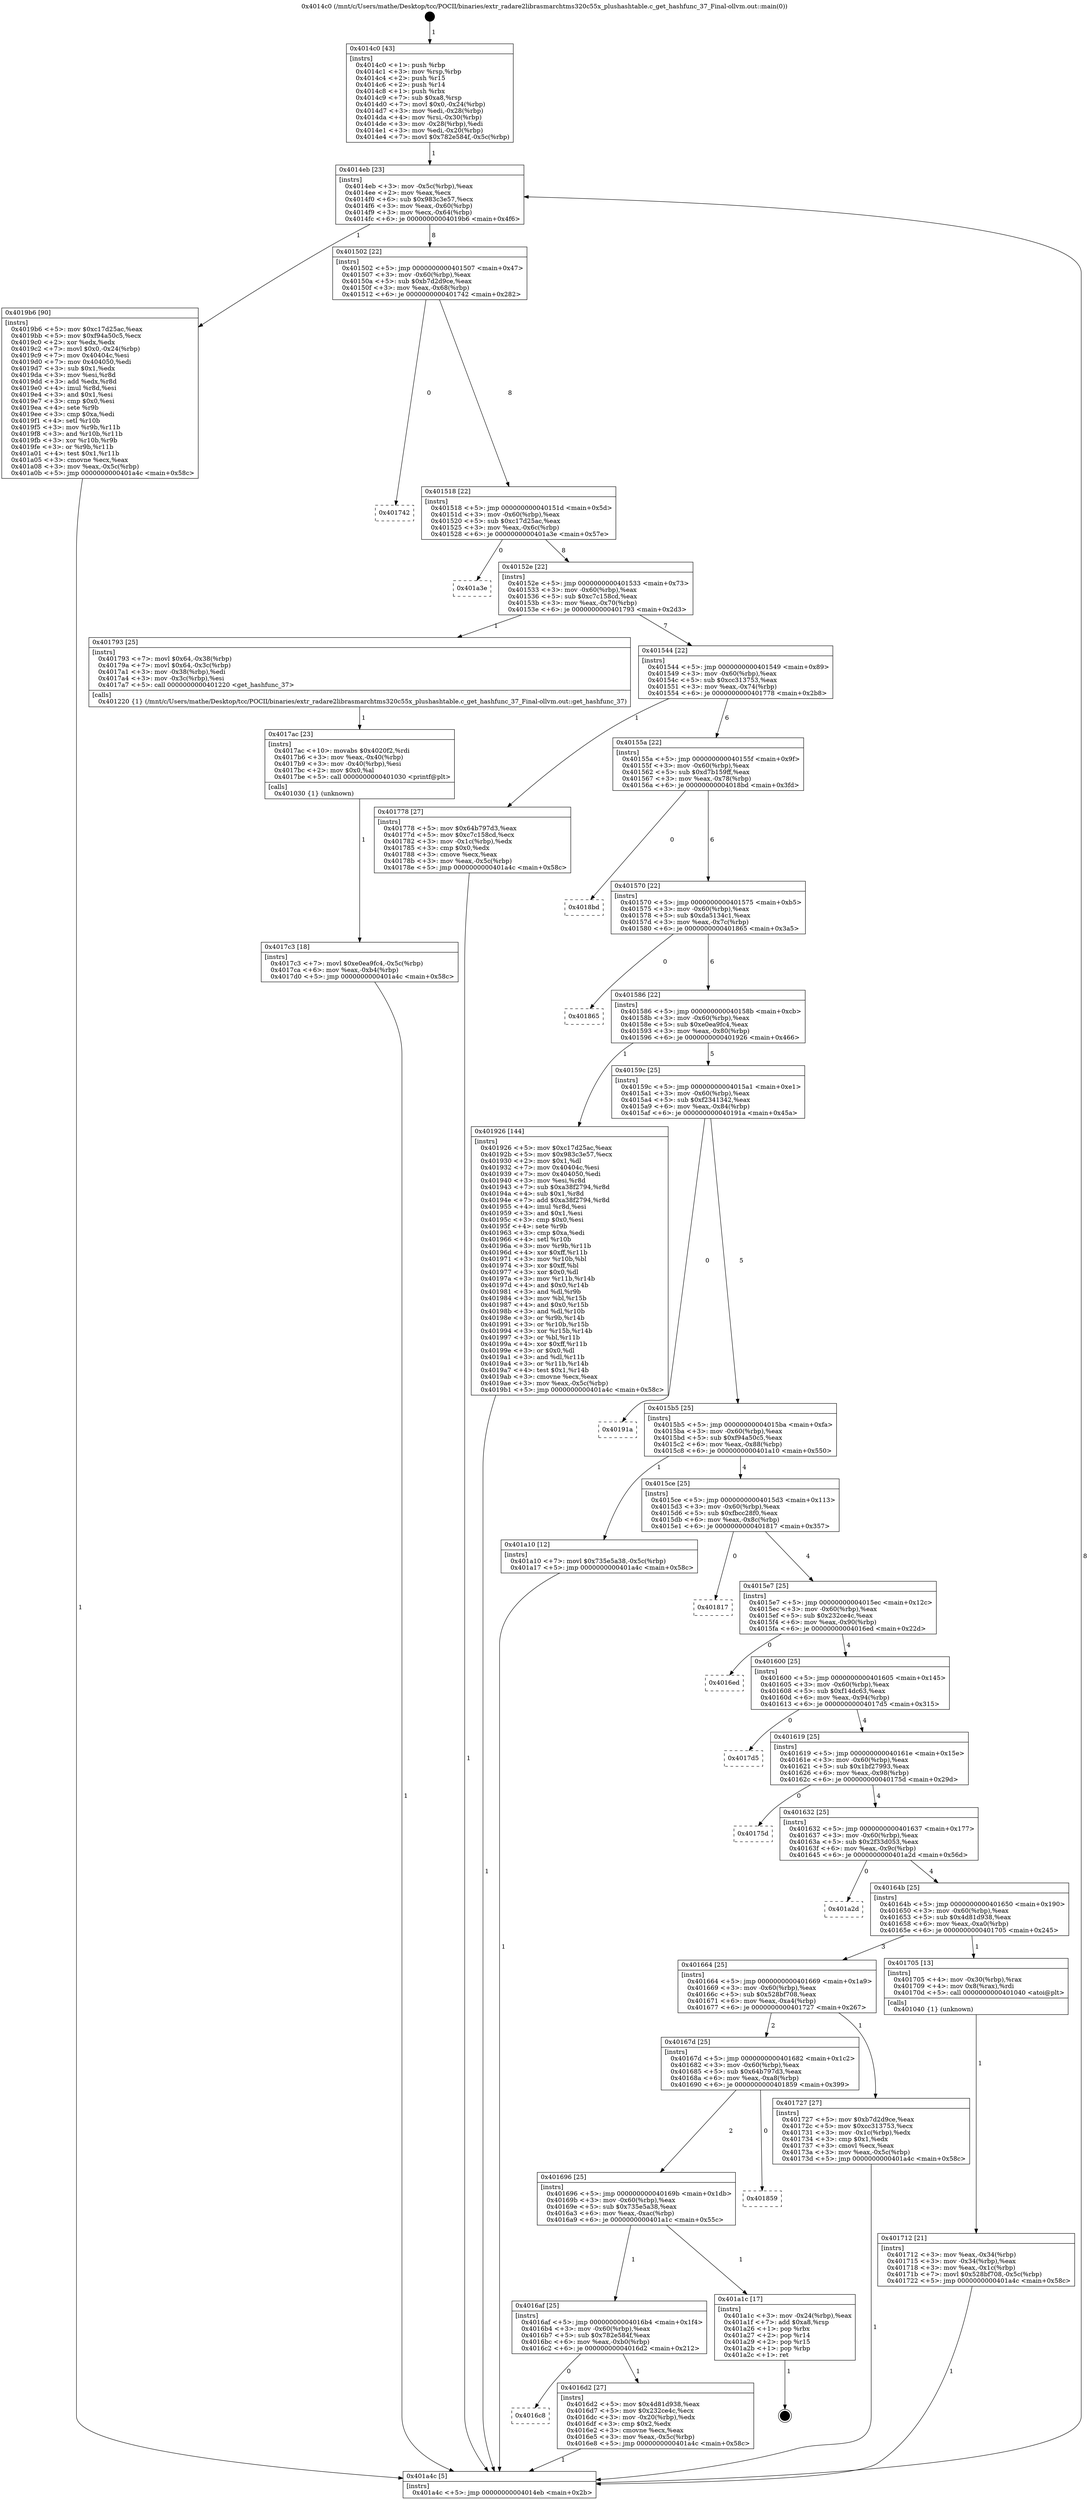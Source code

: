 digraph "0x4014c0" {
  label = "0x4014c0 (/mnt/c/Users/mathe/Desktop/tcc/POCII/binaries/extr_radare2librasmarchtms320c55x_plushashtable.c_get_hashfunc_37_Final-ollvm.out::main(0))"
  labelloc = "t"
  node[shape=record]

  Entry [label="",width=0.3,height=0.3,shape=circle,fillcolor=black,style=filled]
  "0x4014eb" [label="{
     0x4014eb [23]\l
     | [instrs]\l
     &nbsp;&nbsp;0x4014eb \<+3\>: mov -0x5c(%rbp),%eax\l
     &nbsp;&nbsp;0x4014ee \<+2\>: mov %eax,%ecx\l
     &nbsp;&nbsp;0x4014f0 \<+6\>: sub $0x983c3e57,%ecx\l
     &nbsp;&nbsp;0x4014f6 \<+3\>: mov %eax,-0x60(%rbp)\l
     &nbsp;&nbsp;0x4014f9 \<+3\>: mov %ecx,-0x64(%rbp)\l
     &nbsp;&nbsp;0x4014fc \<+6\>: je 00000000004019b6 \<main+0x4f6\>\l
  }"]
  "0x4019b6" [label="{
     0x4019b6 [90]\l
     | [instrs]\l
     &nbsp;&nbsp;0x4019b6 \<+5\>: mov $0xc17d25ac,%eax\l
     &nbsp;&nbsp;0x4019bb \<+5\>: mov $0xf94a50c5,%ecx\l
     &nbsp;&nbsp;0x4019c0 \<+2\>: xor %edx,%edx\l
     &nbsp;&nbsp;0x4019c2 \<+7\>: movl $0x0,-0x24(%rbp)\l
     &nbsp;&nbsp;0x4019c9 \<+7\>: mov 0x40404c,%esi\l
     &nbsp;&nbsp;0x4019d0 \<+7\>: mov 0x404050,%edi\l
     &nbsp;&nbsp;0x4019d7 \<+3\>: sub $0x1,%edx\l
     &nbsp;&nbsp;0x4019da \<+3\>: mov %esi,%r8d\l
     &nbsp;&nbsp;0x4019dd \<+3\>: add %edx,%r8d\l
     &nbsp;&nbsp;0x4019e0 \<+4\>: imul %r8d,%esi\l
     &nbsp;&nbsp;0x4019e4 \<+3\>: and $0x1,%esi\l
     &nbsp;&nbsp;0x4019e7 \<+3\>: cmp $0x0,%esi\l
     &nbsp;&nbsp;0x4019ea \<+4\>: sete %r9b\l
     &nbsp;&nbsp;0x4019ee \<+3\>: cmp $0xa,%edi\l
     &nbsp;&nbsp;0x4019f1 \<+4\>: setl %r10b\l
     &nbsp;&nbsp;0x4019f5 \<+3\>: mov %r9b,%r11b\l
     &nbsp;&nbsp;0x4019f8 \<+3\>: and %r10b,%r11b\l
     &nbsp;&nbsp;0x4019fb \<+3\>: xor %r10b,%r9b\l
     &nbsp;&nbsp;0x4019fe \<+3\>: or %r9b,%r11b\l
     &nbsp;&nbsp;0x401a01 \<+4\>: test $0x1,%r11b\l
     &nbsp;&nbsp;0x401a05 \<+3\>: cmovne %ecx,%eax\l
     &nbsp;&nbsp;0x401a08 \<+3\>: mov %eax,-0x5c(%rbp)\l
     &nbsp;&nbsp;0x401a0b \<+5\>: jmp 0000000000401a4c \<main+0x58c\>\l
  }"]
  "0x401502" [label="{
     0x401502 [22]\l
     | [instrs]\l
     &nbsp;&nbsp;0x401502 \<+5\>: jmp 0000000000401507 \<main+0x47\>\l
     &nbsp;&nbsp;0x401507 \<+3\>: mov -0x60(%rbp),%eax\l
     &nbsp;&nbsp;0x40150a \<+5\>: sub $0xb7d2d9ce,%eax\l
     &nbsp;&nbsp;0x40150f \<+3\>: mov %eax,-0x68(%rbp)\l
     &nbsp;&nbsp;0x401512 \<+6\>: je 0000000000401742 \<main+0x282\>\l
  }"]
  Exit [label="",width=0.3,height=0.3,shape=circle,fillcolor=black,style=filled,peripheries=2]
  "0x401742" [label="{
     0x401742\l
  }", style=dashed]
  "0x401518" [label="{
     0x401518 [22]\l
     | [instrs]\l
     &nbsp;&nbsp;0x401518 \<+5\>: jmp 000000000040151d \<main+0x5d\>\l
     &nbsp;&nbsp;0x40151d \<+3\>: mov -0x60(%rbp),%eax\l
     &nbsp;&nbsp;0x401520 \<+5\>: sub $0xc17d25ac,%eax\l
     &nbsp;&nbsp;0x401525 \<+3\>: mov %eax,-0x6c(%rbp)\l
     &nbsp;&nbsp;0x401528 \<+6\>: je 0000000000401a3e \<main+0x57e\>\l
  }"]
  "0x4017c3" [label="{
     0x4017c3 [18]\l
     | [instrs]\l
     &nbsp;&nbsp;0x4017c3 \<+7\>: movl $0xe0ea9fc4,-0x5c(%rbp)\l
     &nbsp;&nbsp;0x4017ca \<+6\>: mov %eax,-0xb4(%rbp)\l
     &nbsp;&nbsp;0x4017d0 \<+5\>: jmp 0000000000401a4c \<main+0x58c\>\l
  }"]
  "0x401a3e" [label="{
     0x401a3e\l
  }", style=dashed]
  "0x40152e" [label="{
     0x40152e [22]\l
     | [instrs]\l
     &nbsp;&nbsp;0x40152e \<+5\>: jmp 0000000000401533 \<main+0x73\>\l
     &nbsp;&nbsp;0x401533 \<+3\>: mov -0x60(%rbp),%eax\l
     &nbsp;&nbsp;0x401536 \<+5\>: sub $0xc7c158cd,%eax\l
     &nbsp;&nbsp;0x40153b \<+3\>: mov %eax,-0x70(%rbp)\l
     &nbsp;&nbsp;0x40153e \<+6\>: je 0000000000401793 \<main+0x2d3\>\l
  }"]
  "0x4017ac" [label="{
     0x4017ac [23]\l
     | [instrs]\l
     &nbsp;&nbsp;0x4017ac \<+10\>: movabs $0x4020f2,%rdi\l
     &nbsp;&nbsp;0x4017b6 \<+3\>: mov %eax,-0x40(%rbp)\l
     &nbsp;&nbsp;0x4017b9 \<+3\>: mov -0x40(%rbp),%esi\l
     &nbsp;&nbsp;0x4017bc \<+2\>: mov $0x0,%al\l
     &nbsp;&nbsp;0x4017be \<+5\>: call 0000000000401030 \<printf@plt\>\l
     | [calls]\l
     &nbsp;&nbsp;0x401030 \{1\} (unknown)\l
  }"]
  "0x401793" [label="{
     0x401793 [25]\l
     | [instrs]\l
     &nbsp;&nbsp;0x401793 \<+7\>: movl $0x64,-0x38(%rbp)\l
     &nbsp;&nbsp;0x40179a \<+7\>: movl $0x64,-0x3c(%rbp)\l
     &nbsp;&nbsp;0x4017a1 \<+3\>: mov -0x38(%rbp),%edi\l
     &nbsp;&nbsp;0x4017a4 \<+3\>: mov -0x3c(%rbp),%esi\l
     &nbsp;&nbsp;0x4017a7 \<+5\>: call 0000000000401220 \<get_hashfunc_37\>\l
     | [calls]\l
     &nbsp;&nbsp;0x401220 \{1\} (/mnt/c/Users/mathe/Desktop/tcc/POCII/binaries/extr_radare2librasmarchtms320c55x_plushashtable.c_get_hashfunc_37_Final-ollvm.out::get_hashfunc_37)\l
  }"]
  "0x401544" [label="{
     0x401544 [22]\l
     | [instrs]\l
     &nbsp;&nbsp;0x401544 \<+5\>: jmp 0000000000401549 \<main+0x89\>\l
     &nbsp;&nbsp;0x401549 \<+3\>: mov -0x60(%rbp),%eax\l
     &nbsp;&nbsp;0x40154c \<+5\>: sub $0xcc313753,%eax\l
     &nbsp;&nbsp;0x401551 \<+3\>: mov %eax,-0x74(%rbp)\l
     &nbsp;&nbsp;0x401554 \<+6\>: je 0000000000401778 \<main+0x2b8\>\l
  }"]
  "0x401712" [label="{
     0x401712 [21]\l
     | [instrs]\l
     &nbsp;&nbsp;0x401712 \<+3\>: mov %eax,-0x34(%rbp)\l
     &nbsp;&nbsp;0x401715 \<+3\>: mov -0x34(%rbp),%eax\l
     &nbsp;&nbsp;0x401718 \<+3\>: mov %eax,-0x1c(%rbp)\l
     &nbsp;&nbsp;0x40171b \<+7\>: movl $0x528bf708,-0x5c(%rbp)\l
     &nbsp;&nbsp;0x401722 \<+5\>: jmp 0000000000401a4c \<main+0x58c\>\l
  }"]
  "0x401778" [label="{
     0x401778 [27]\l
     | [instrs]\l
     &nbsp;&nbsp;0x401778 \<+5\>: mov $0x64b797d3,%eax\l
     &nbsp;&nbsp;0x40177d \<+5\>: mov $0xc7c158cd,%ecx\l
     &nbsp;&nbsp;0x401782 \<+3\>: mov -0x1c(%rbp),%edx\l
     &nbsp;&nbsp;0x401785 \<+3\>: cmp $0x0,%edx\l
     &nbsp;&nbsp;0x401788 \<+3\>: cmove %ecx,%eax\l
     &nbsp;&nbsp;0x40178b \<+3\>: mov %eax,-0x5c(%rbp)\l
     &nbsp;&nbsp;0x40178e \<+5\>: jmp 0000000000401a4c \<main+0x58c\>\l
  }"]
  "0x40155a" [label="{
     0x40155a [22]\l
     | [instrs]\l
     &nbsp;&nbsp;0x40155a \<+5\>: jmp 000000000040155f \<main+0x9f\>\l
     &nbsp;&nbsp;0x40155f \<+3\>: mov -0x60(%rbp),%eax\l
     &nbsp;&nbsp;0x401562 \<+5\>: sub $0xd7b159ff,%eax\l
     &nbsp;&nbsp;0x401567 \<+3\>: mov %eax,-0x78(%rbp)\l
     &nbsp;&nbsp;0x40156a \<+6\>: je 00000000004018bd \<main+0x3fd\>\l
  }"]
  "0x4014c0" [label="{
     0x4014c0 [43]\l
     | [instrs]\l
     &nbsp;&nbsp;0x4014c0 \<+1\>: push %rbp\l
     &nbsp;&nbsp;0x4014c1 \<+3\>: mov %rsp,%rbp\l
     &nbsp;&nbsp;0x4014c4 \<+2\>: push %r15\l
     &nbsp;&nbsp;0x4014c6 \<+2\>: push %r14\l
     &nbsp;&nbsp;0x4014c8 \<+1\>: push %rbx\l
     &nbsp;&nbsp;0x4014c9 \<+7\>: sub $0xa8,%rsp\l
     &nbsp;&nbsp;0x4014d0 \<+7\>: movl $0x0,-0x24(%rbp)\l
     &nbsp;&nbsp;0x4014d7 \<+3\>: mov %edi,-0x28(%rbp)\l
     &nbsp;&nbsp;0x4014da \<+4\>: mov %rsi,-0x30(%rbp)\l
     &nbsp;&nbsp;0x4014de \<+3\>: mov -0x28(%rbp),%edi\l
     &nbsp;&nbsp;0x4014e1 \<+3\>: mov %edi,-0x20(%rbp)\l
     &nbsp;&nbsp;0x4014e4 \<+7\>: movl $0x782e584f,-0x5c(%rbp)\l
  }"]
  "0x4018bd" [label="{
     0x4018bd\l
  }", style=dashed]
  "0x401570" [label="{
     0x401570 [22]\l
     | [instrs]\l
     &nbsp;&nbsp;0x401570 \<+5\>: jmp 0000000000401575 \<main+0xb5\>\l
     &nbsp;&nbsp;0x401575 \<+3\>: mov -0x60(%rbp),%eax\l
     &nbsp;&nbsp;0x401578 \<+5\>: sub $0xda5134c1,%eax\l
     &nbsp;&nbsp;0x40157d \<+3\>: mov %eax,-0x7c(%rbp)\l
     &nbsp;&nbsp;0x401580 \<+6\>: je 0000000000401865 \<main+0x3a5\>\l
  }"]
  "0x401a4c" [label="{
     0x401a4c [5]\l
     | [instrs]\l
     &nbsp;&nbsp;0x401a4c \<+5\>: jmp 00000000004014eb \<main+0x2b\>\l
  }"]
  "0x401865" [label="{
     0x401865\l
  }", style=dashed]
  "0x401586" [label="{
     0x401586 [22]\l
     | [instrs]\l
     &nbsp;&nbsp;0x401586 \<+5\>: jmp 000000000040158b \<main+0xcb\>\l
     &nbsp;&nbsp;0x40158b \<+3\>: mov -0x60(%rbp),%eax\l
     &nbsp;&nbsp;0x40158e \<+5\>: sub $0xe0ea9fc4,%eax\l
     &nbsp;&nbsp;0x401593 \<+3\>: mov %eax,-0x80(%rbp)\l
     &nbsp;&nbsp;0x401596 \<+6\>: je 0000000000401926 \<main+0x466\>\l
  }"]
  "0x4016c8" [label="{
     0x4016c8\l
  }", style=dashed]
  "0x401926" [label="{
     0x401926 [144]\l
     | [instrs]\l
     &nbsp;&nbsp;0x401926 \<+5\>: mov $0xc17d25ac,%eax\l
     &nbsp;&nbsp;0x40192b \<+5\>: mov $0x983c3e57,%ecx\l
     &nbsp;&nbsp;0x401930 \<+2\>: mov $0x1,%dl\l
     &nbsp;&nbsp;0x401932 \<+7\>: mov 0x40404c,%esi\l
     &nbsp;&nbsp;0x401939 \<+7\>: mov 0x404050,%edi\l
     &nbsp;&nbsp;0x401940 \<+3\>: mov %esi,%r8d\l
     &nbsp;&nbsp;0x401943 \<+7\>: sub $0xa38f2794,%r8d\l
     &nbsp;&nbsp;0x40194a \<+4\>: sub $0x1,%r8d\l
     &nbsp;&nbsp;0x40194e \<+7\>: add $0xa38f2794,%r8d\l
     &nbsp;&nbsp;0x401955 \<+4\>: imul %r8d,%esi\l
     &nbsp;&nbsp;0x401959 \<+3\>: and $0x1,%esi\l
     &nbsp;&nbsp;0x40195c \<+3\>: cmp $0x0,%esi\l
     &nbsp;&nbsp;0x40195f \<+4\>: sete %r9b\l
     &nbsp;&nbsp;0x401963 \<+3\>: cmp $0xa,%edi\l
     &nbsp;&nbsp;0x401966 \<+4\>: setl %r10b\l
     &nbsp;&nbsp;0x40196a \<+3\>: mov %r9b,%r11b\l
     &nbsp;&nbsp;0x40196d \<+4\>: xor $0xff,%r11b\l
     &nbsp;&nbsp;0x401971 \<+3\>: mov %r10b,%bl\l
     &nbsp;&nbsp;0x401974 \<+3\>: xor $0xff,%bl\l
     &nbsp;&nbsp;0x401977 \<+3\>: xor $0x0,%dl\l
     &nbsp;&nbsp;0x40197a \<+3\>: mov %r11b,%r14b\l
     &nbsp;&nbsp;0x40197d \<+4\>: and $0x0,%r14b\l
     &nbsp;&nbsp;0x401981 \<+3\>: and %dl,%r9b\l
     &nbsp;&nbsp;0x401984 \<+3\>: mov %bl,%r15b\l
     &nbsp;&nbsp;0x401987 \<+4\>: and $0x0,%r15b\l
     &nbsp;&nbsp;0x40198b \<+3\>: and %dl,%r10b\l
     &nbsp;&nbsp;0x40198e \<+3\>: or %r9b,%r14b\l
     &nbsp;&nbsp;0x401991 \<+3\>: or %r10b,%r15b\l
     &nbsp;&nbsp;0x401994 \<+3\>: xor %r15b,%r14b\l
     &nbsp;&nbsp;0x401997 \<+3\>: or %bl,%r11b\l
     &nbsp;&nbsp;0x40199a \<+4\>: xor $0xff,%r11b\l
     &nbsp;&nbsp;0x40199e \<+3\>: or $0x0,%dl\l
     &nbsp;&nbsp;0x4019a1 \<+3\>: and %dl,%r11b\l
     &nbsp;&nbsp;0x4019a4 \<+3\>: or %r11b,%r14b\l
     &nbsp;&nbsp;0x4019a7 \<+4\>: test $0x1,%r14b\l
     &nbsp;&nbsp;0x4019ab \<+3\>: cmovne %ecx,%eax\l
     &nbsp;&nbsp;0x4019ae \<+3\>: mov %eax,-0x5c(%rbp)\l
     &nbsp;&nbsp;0x4019b1 \<+5\>: jmp 0000000000401a4c \<main+0x58c\>\l
  }"]
  "0x40159c" [label="{
     0x40159c [25]\l
     | [instrs]\l
     &nbsp;&nbsp;0x40159c \<+5\>: jmp 00000000004015a1 \<main+0xe1\>\l
     &nbsp;&nbsp;0x4015a1 \<+3\>: mov -0x60(%rbp),%eax\l
     &nbsp;&nbsp;0x4015a4 \<+5\>: sub $0xf2341342,%eax\l
     &nbsp;&nbsp;0x4015a9 \<+6\>: mov %eax,-0x84(%rbp)\l
     &nbsp;&nbsp;0x4015af \<+6\>: je 000000000040191a \<main+0x45a\>\l
  }"]
  "0x4016d2" [label="{
     0x4016d2 [27]\l
     | [instrs]\l
     &nbsp;&nbsp;0x4016d2 \<+5\>: mov $0x4d81d938,%eax\l
     &nbsp;&nbsp;0x4016d7 \<+5\>: mov $0x232ce4c,%ecx\l
     &nbsp;&nbsp;0x4016dc \<+3\>: mov -0x20(%rbp),%edx\l
     &nbsp;&nbsp;0x4016df \<+3\>: cmp $0x2,%edx\l
     &nbsp;&nbsp;0x4016e2 \<+3\>: cmovne %ecx,%eax\l
     &nbsp;&nbsp;0x4016e5 \<+3\>: mov %eax,-0x5c(%rbp)\l
     &nbsp;&nbsp;0x4016e8 \<+5\>: jmp 0000000000401a4c \<main+0x58c\>\l
  }"]
  "0x40191a" [label="{
     0x40191a\l
  }", style=dashed]
  "0x4015b5" [label="{
     0x4015b5 [25]\l
     | [instrs]\l
     &nbsp;&nbsp;0x4015b5 \<+5\>: jmp 00000000004015ba \<main+0xfa\>\l
     &nbsp;&nbsp;0x4015ba \<+3\>: mov -0x60(%rbp),%eax\l
     &nbsp;&nbsp;0x4015bd \<+5\>: sub $0xf94a50c5,%eax\l
     &nbsp;&nbsp;0x4015c2 \<+6\>: mov %eax,-0x88(%rbp)\l
     &nbsp;&nbsp;0x4015c8 \<+6\>: je 0000000000401a10 \<main+0x550\>\l
  }"]
  "0x4016af" [label="{
     0x4016af [25]\l
     | [instrs]\l
     &nbsp;&nbsp;0x4016af \<+5\>: jmp 00000000004016b4 \<main+0x1f4\>\l
     &nbsp;&nbsp;0x4016b4 \<+3\>: mov -0x60(%rbp),%eax\l
     &nbsp;&nbsp;0x4016b7 \<+5\>: sub $0x782e584f,%eax\l
     &nbsp;&nbsp;0x4016bc \<+6\>: mov %eax,-0xb0(%rbp)\l
     &nbsp;&nbsp;0x4016c2 \<+6\>: je 00000000004016d2 \<main+0x212\>\l
  }"]
  "0x401a10" [label="{
     0x401a10 [12]\l
     | [instrs]\l
     &nbsp;&nbsp;0x401a10 \<+7\>: movl $0x735e5a38,-0x5c(%rbp)\l
     &nbsp;&nbsp;0x401a17 \<+5\>: jmp 0000000000401a4c \<main+0x58c\>\l
  }"]
  "0x4015ce" [label="{
     0x4015ce [25]\l
     | [instrs]\l
     &nbsp;&nbsp;0x4015ce \<+5\>: jmp 00000000004015d3 \<main+0x113\>\l
     &nbsp;&nbsp;0x4015d3 \<+3\>: mov -0x60(%rbp),%eax\l
     &nbsp;&nbsp;0x4015d6 \<+5\>: sub $0xfbcc28f0,%eax\l
     &nbsp;&nbsp;0x4015db \<+6\>: mov %eax,-0x8c(%rbp)\l
     &nbsp;&nbsp;0x4015e1 \<+6\>: je 0000000000401817 \<main+0x357\>\l
  }"]
  "0x401a1c" [label="{
     0x401a1c [17]\l
     | [instrs]\l
     &nbsp;&nbsp;0x401a1c \<+3\>: mov -0x24(%rbp),%eax\l
     &nbsp;&nbsp;0x401a1f \<+7\>: add $0xa8,%rsp\l
     &nbsp;&nbsp;0x401a26 \<+1\>: pop %rbx\l
     &nbsp;&nbsp;0x401a27 \<+2\>: pop %r14\l
     &nbsp;&nbsp;0x401a29 \<+2\>: pop %r15\l
     &nbsp;&nbsp;0x401a2b \<+1\>: pop %rbp\l
     &nbsp;&nbsp;0x401a2c \<+1\>: ret\l
  }"]
  "0x401817" [label="{
     0x401817\l
  }", style=dashed]
  "0x4015e7" [label="{
     0x4015e7 [25]\l
     | [instrs]\l
     &nbsp;&nbsp;0x4015e7 \<+5\>: jmp 00000000004015ec \<main+0x12c\>\l
     &nbsp;&nbsp;0x4015ec \<+3\>: mov -0x60(%rbp),%eax\l
     &nbsp;&nbsp;0x4015ef \<+5\>: sub $0x232ce4c,%eax\l
     &nbsp;&nbsp;0x4015f4 \<+6\>: mov %eax,-0x90(%rbp)\l
     &nbsp;&nbsp;0x4015fa \<+6\>: je 00000000004016ed \<main+0x22d\>\l
  }"]
  "0x401696" [label="{
     0x401696 [25]\l
     | [instrs]\l
     &nbsp;&nbsp;0x401696 \<+5\>: jmp 000000000040169b \<main+0x1db\>\l
     &nbsp;&nbsp;0x40169b \<+3\>: mov -0x60(%rbp),%eax\l
     &nbsp;&nbsp;0x40169e \<+5\>: sub $0x735e5a38,%eax\l
     &nbsp;&nbsp;0x4016a3 \<+6\>: mov %eax,-0xac(%rbp)\l
     &nbsp;&nbsp;0x4016a9 \<+6\>: je 0000000000401a1c \<main+0x55c\>\l
  }"]
  "0x4016ed" [label="{
     0x4016ed\l
  }", style=dashed]
  "0x401600" [label="{
     0x401600 [25]\l
     | [instrs]\l
     &nbsp;&nbsp;0x401600 \<+5\>: jmp 0000000000401605 \<main+0x145\>\l
     &nbsp;&nbsp;0x401605 \<+3\>: mov -0x60(%rbp),%eax\l
     &nbsp;&nbsp;0x401608 \<+5\>: sub $0xf14dc63,%eax\l
     &nbsp;&nbsp;0x40160d \<+6\>: mov %eax,-0x94(%rbp)\l
     &nbsp;&nbsp;0x401613 \<+6\>: je 00000000004017d5 \<main+0x315\>\l
  }"]
  "0x401859" [label="{
     0x401859\l
  }", style=dashed]
  "0x4017d5" [label="{
     0x4017d5\l
  }", style=dashed]
  "0x401619" [label="{
     0x401619 [25]\l
     | [instrs]\l
     &nbsp;&nbsp;0x401619 \<+5\>: jmp 000000000040161e \<main+0x15e\>\l
     &nbsp;&nbsp;0x40161e \<+3\>: mov -0x60(%rbp),%eax\l
     &nbsp;&nbsp;0x401621 \<+5\>: sub $0x1bf27993,%eax\l
     &nbsp;&nbsp;0x401626 \<+6\>: mov %eax,-0x98(%rbp)\l
     &nbsp;&nbsp;0x40162c \<+6\>: je 000000000040175d \<main+0x29d\>\l
  }"]
  "0x40167d" [label="{
     0x40167d [25]\l
     | [instrs]\l
     &nbsp;&nbsp;0x40167d \<+5\>: jmp 0000000000401682 \<main+0x1c2\>\l
     &nbsp;&nbsp;0x401682 \<+3\>: mov -0x60(%rbp),%eax\l
     &nbsp;&nbsp;0x401685 \<+5\>: sub $0x64b797d3,%eax\l
     &nbsp;&nbsp;0x40168a \<+6\>: mov %eax,-0xa8(%rbp)\l
     &nbsp;&nbsp;0x401690 \<+6\>: je 0000000000401859 \<main+0x399\>\l
  }"]
  "0x40175d" [label="{
     0x40175d\l
  }", style=dashed]
  "0x401632" [label="{
     0x401632 [25]\l
     | [instrs]\l
     &nbsp;&nbsp;0x401632 \<+5\>: jmp 0000000000401637 \<main+0x177\>\l
     &nbsp;&nbsp;0x401637 \<+3\>: mov -0x60(%rbp),%eax\l
     &nbsp;&nbsp;0x40163a \<+5\>: sub $0x2f33d053,%eax\l
     &nbsp;&nbsp;0x40163f \<+6\>: mov %eax,-0x9c(%rbp)\l
     &nbsp;&nbsp;0x401645 \<+6\>: je 0000000000401a2d \<main+0x56d\>\l
  }"]
  "0x401727" [label="{
     0x401727 [27]\l
     | [instrs]\l
     &nbsp;&nbsp;0x401727 \<+5\>: mov $0xb7d2d9ce,%eax\l
     &nbsp;&nbsp;0x40172c \<+5\>: mov $0xcc313753,%ecx\l
     &nbsp;&nbsp;0x401731 \<+3\>: mov -0x1c(%rbp),%edx\l
     &nbsp;&nbsp;0x401734 \<+3\>: cmp $0x1,%edx\l
     &nbsp;&nbsp;0x401737 \<+3\>: cmovl %ecx,%eax\l
     &nbsp;&nbsp;0x40173a \<+3\>: mov %eax,-0x5c(%rbp)\l
     &nbsp;&nbsp;0x40173d \<+5\>: jmp 0000000000401a4c \<main+0x58c\>\l
  }"]
  "0x401a2d" [label="{
     0x401a2d\l
  }", style=dashed]
  "0x40164b" [label="{
     0x40164b [25]\l
     | [instrs]\l
     &nbsp;&nbsp;0x40164b \<+5\>: jmp 0000000000401650 \<main+0x190\>\l
     &nbsp;&nbsp;0x401650 \<+3\>: mov -0x60(%rbp),%eax\l
     &nbsp;&nbsp;0x401653 \<+5\>: sub $0x4d81d938,%eax\l
     &nbsp;&nbsp;0x401658 \<+6\>: mov %eax,-0xa0(%rbp)\l
     &nbsp;&nbsp;0x40165e \<+6\>: je 0000000000401705 \<main+0x245\>\l
  }"]
  "0x401664" [label="{
     0x401664 [25]\l
     | [instrs]\l
     &nbsp;&nbsp;0x401664 \<+5\>: jmp 0000000000401669 \<main+0x1a9\>\l
     &nbsp;&nbsp;0x401669 \<+3\>: mov -0x60(%rbp),%eax\l
     &nbsp;&nbsp;0x40166c \<+5\>: sub $0x528bf708,%eax\l
     &nbsp;&nbsp;0x401671 \<+6\>: mov %eax,-0xa4(%rbp)\l
     &nbsp;&nbsp;0x401677 \<+6\>: je 0000000000401727 \<main+0x267\>\l
  }"]
  "0x401705" [label="{
     0x401705 [13]\l
     | [instrs]\l
     &nbsp;&nbsp;0x401705 \<+4\>: mov -0x30(%rbp),%rax\l
     &nbsp;&nbsp;0x401709 \<+4\>: mov 0x8(%rax),%rdi\l
     &nbsp;&nbsp;0x40170d \<+5\>: call 0000000000401040 \<atoi@plt\>\l
     | [calls]\l
     &nbsp;&nbsp;0x401040 \{1\} (unknown)\l
  }"]
  Entry -> "0x4014c0" [label=" 1"]
  "0x4014eb" -> "0x4019b6" [label=" 1"]
  "0x4014eb" -> "0x401502" [label=" 8"]
  "0x401a1c" -> Exit [label=" 1"]
  "0x401502" -> "0x401742" [label=" 0"]
  "0x401502" -> "0x401518" [label=" 8"]
  "0x401a10" -> "0x401a4c" [label=" 1"]
  "0x401518" -> "0x401a3e" [label=" 0"]
  "0x401518" -> "0x40152e" [label=" 8"]
  "0x4019b6" -> "0x401a4c" [label=" 1"]
  "0x40152e" -> "0x401793" [label=" 1"]
  "0x40152e" -> "0x401544" [label=" 7"]
  "0x401926" -> "0x401a4c" [label=" 1"]
  "0x401544" -> "0x401778" [label=" 1"]
  "0x401544" -> "0x40155a" [label=" 6"]
  "0x4017c3" -> "0x401a4c" [label=" 1"]
  "0x40155a" -> "0x4018bd" [label=" 0"]
  "0x40155a" -> "0x401570" [label=" 6"]
  "0x4017ac" -> "0x4017c3" [label=" 1"]
  "0x401570" -> "0x401865" [label=" 0"]
  "0x401570" -> "0x401586" [label=" 6"]
  "0x401793" -> "0x4017ac" [label=" 1"]
  "0x401586" -> "0x401926" [label=" 1"]
  "0x401586" -> "0x40159c" [label=" 5"]
  "0x401778" -> "0x401a4c" [label=" 1"]
  "0x40159c" -> "0x40191a" [label=" 0"]
  "0x40159c" -> "0x4015b5" [label=" 5"]
  "0x401727" -> "0x401a4c" [label=" 1"]
  "0x4015b5" -> "0x401a10" [label=" 1"]
  "0x4015b5" -> "0x4015ce" [label=" 4"]
  "0x401705" -> "0x401712" [label=" 1"]
  "0x4015ce" -> "0x401817" [label=" 0"]
  "0x4015ce" -> "0x4015e7" [label=" 4"]
  "0x401a4c" -> "0x4014eb" [label=" 8"]
  "0x4015e7" -> "0x4016ed" [label=" 0"]
  "0x4015e7" -> "0x401600" [label=" 4"]
  "0x4016d2" -> "0x401a4c" [label=" 1"]
  "0x401600" -> "0x4017d5" [label=" 0"]
  "0x401600" -> "0x401619" [label=" 4"]
  "0x4016af" -> "0x4016c8" [label=" 0"]
  "0x401619" -> "0x40175d" [label=" 0"]
  "0x401619" -> "0x401632" [label=" 4"]
  "0x401712" -> "0x401a4c" [label=" 1"]
  "0x401632" -> "0x401a2d" [label=" 0"]
  "0x401632" -> "0x40164b" [label=" 4"]
  "0x401696" -> "0x4016af" [label=" 1"]
  "0x40164b" -> "0x401705" [label=" 1"]
  "0x40164b" -> "0x401664" [label=" 3"]
  "0x401696" -> "0x401a1c" [label=" 1"]
  "0x401664" -> "0x401727" [label=" 1"]
  "0x401664" -> "0x40167d" [label=" 2"]
  "0x4016af" -> "0x4016d2" [label=" 1"]
  "0x40167d" -> "0x401859" [label=" 0"]
  "0x40167d" -> "0x401696" [label=" 2"]
  "0x4014c0" -> "0x4014eb" [label=" 1"]
}
